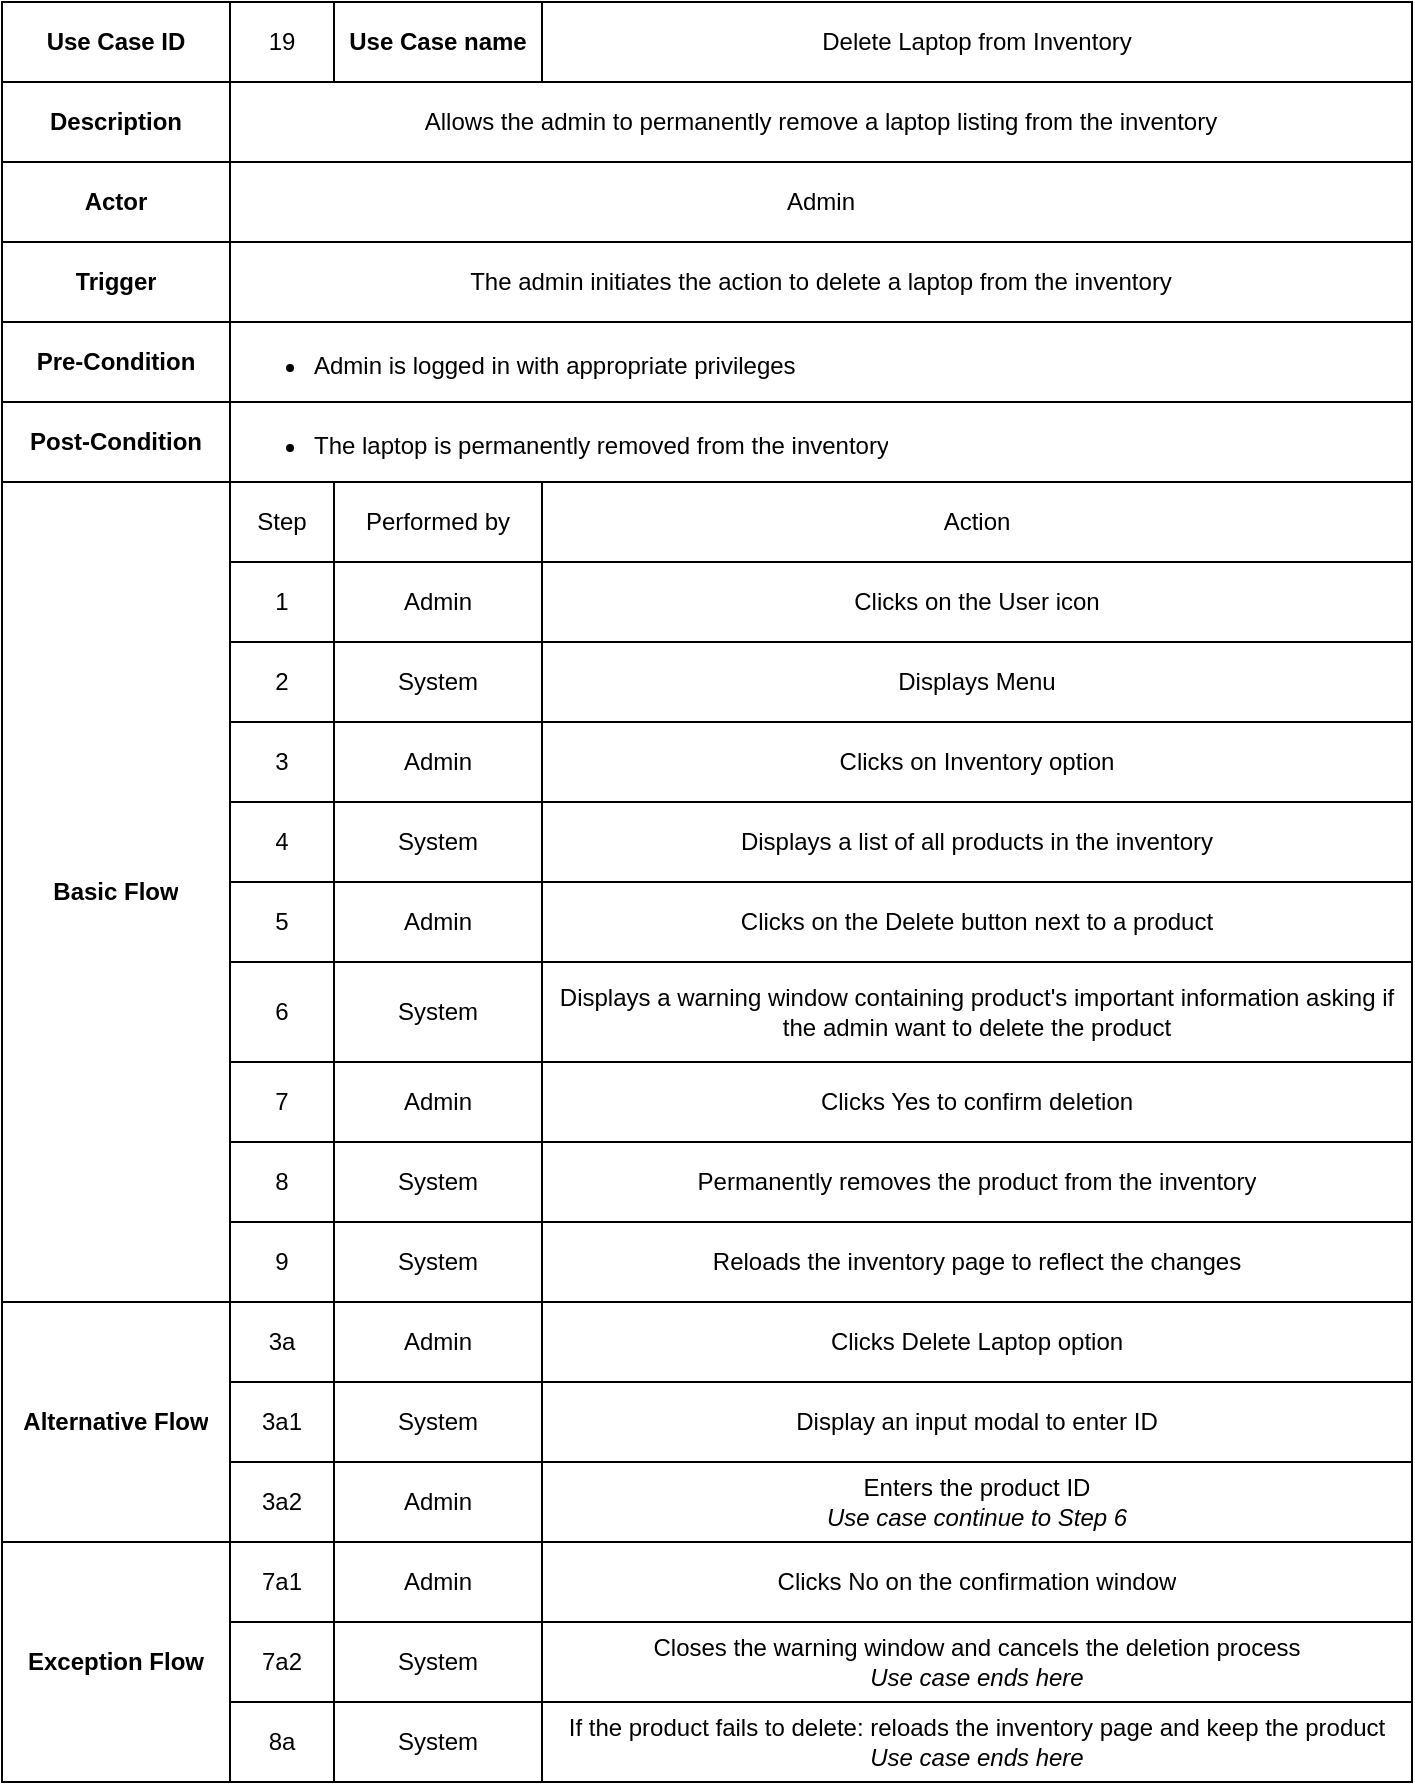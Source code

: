 <mxfile version="27.0.3">
  <diagram name="Page-1" id="fKVwwtdCKL8fbl8xTrPb">
    <mxGraphModel dx="1873" dy="1184" grid="1" gridSize="10" guides="1" tooltips="1" connect="1" arrows="1" fold="1" page="1" pageScale="1" pageWidth="850" pageHeight="1100" math="0" shadow="0">
      <root>
        <mxCell id="0" />
        <mxCell id="1" parent="0" />
        <mxCell id="5I76yNdcYX2ceO-F8l6g-1" value="" style="shape=table;startSize=0;container=1;collapsible=0;childLayout=tableLayout;fontStyle=0" parent="1" vertex="1">
          <mxGeometry x="85" y="120" width="705" height="890" as="geometry" />
        </mxCell>
        <mxCell id="5I76yNdcYX2ceO-F8l6g-2" value="" style="shape=tableRow;horizontal=0;startSize=0;swimlaneHead=0;swimlaneBody=0;strokeColor=inherit;top=0;left=0;bottom=0;right=0;collapsible=0;dropTarget=0;fillColor=none;points=[[0,0.5],[1,0.5]];portConstraint=eastwest;" parent="5I76yNdcYX2ceO-F8l6g-1" vertex="1">
          <mxGeometry width="705" height="40" as="geometry" />
        </mxCell>
        <mxCell id="5I76yNdcYX2ceO-F8l6g-3" value="Use Case ID" style="shape=partialRectangle;html=1;whiteSpace=wrap;connectable=0;strokeColor=inherit;overflow=hidden;fillColor=none;top=0;left=0;bottom=0;right=0;pointerEvents=1;fontStyle=1" parent="5I76yNdcYX2ceO-F8l6g-2" vertex="1">
          <mxGeometry width="114" height="40" as="geometry">
            <mxRectangle width="114" height="40" as="alternateBounds" />
          </mxGeometry>
        </mxCell>
        <mxCell id="5I76yNdcYX2ceO-F8l6g-4" value="19" style="shape=partialRectangle;html=1;whiteSpace=wrap;connectable=0;strokeColor=inherit;overflow=hidden;fillColor=none;top=0;left=0;bottom=0;right=0;pointerEvents=1;" parent="5I76yNdcYX2ceO-F8l6g-2" vertex="1">
          <mxGeometry x="114" width="52" height="40" as="geometry">
            <mxRectangle width="52" height="40" as="alternateBounds" />
          </mxGeometry>
        </mxCell>
        <mxCell id="5I76yNdcYX2ceO-F8l6g-5" value="Use Case name" style="shape=partialRectangle;html=1;whiteSpace=wrap;connectable=0;strokeColor=inherit;overflow=hidden;fillColor=none;top=0;left=0;bottom=0;right=0;pointerEvents=1;fontStyle=1" parent="5I76yNdcYX2ceO-F8l6g-2" vertex="1">
          <mxGeometry x="166" width="104" height="40" as="geometry">
            <mxRectangle width="104" height="40" as="alternateBounds" />
          </mxGeometry>
        </mxCell>
        <mxCell id="5I76yNdcYX2ceO-F8l6g-6" value="Delete Laptop from Inventory" style="shape=partialRectangle;html=1;whiteSpace=wrap;connectable=0;strokeColor=inherit;overflow=hidden;fillColor=none;top=0;left=0;bottom=0;right=0;pointerEvents=1;" parent="5I76yNdcYX2ceO-F8l6g-2" vertex="1">
          <mxGeometry x="270" width="435" height="40" as="geometry">
            <mxRectangle width="435" height="40" as="alternateBounds" />
          </mxGeometry>
        </mxCell>
        <mxCell id="5I76yNdcYX2ceO-F8l6g-7" style="shape=tableRow;horizontal=0;startSize=0;swimlaneHead=0;swimlaneBody=0;strokeColor=inherit;top=0;left=0;bottom=0;right=0;collapsible=0;dropTarget=0;fillColor=none;points=[[0,0.5],[1,0.5]];portConstraint=eastwest;" parent="5I76yNdcYX2ceO-F8l6g-1" vertex="1">
          <mxGeometry y="40" width="705" height="40" as="geometry" />
        </mxCell>
        <mxCell id="5I76yNdcYX2ceO-F8l6g-8" value="Description" style="shape=partialRectangle;html=1;whiteSpace=wrap;connectable=0;strokeColor=inherit;overflow=hidden;fillColor=none;top=0;left=0;bottom=0;right=0;pointerEvents=1;fontStyle=1" parent="5I76yNdcYX2ceO-F8l6g-7" vertex="1">
          <mxGeometry width="114" height="40" as="geometry">
            <mxRectangle width="114" height="40" as="alternateBounds" />
          </mxGeometry>
        </mxCell>
        <mxCell id="5I76yNdcYX2ceO-F8l6g-9" value="Allows the admin to permanently remove a laptop listing from the inventory" style="shape=partialRectangle;html=1;whiteSpace=wrap;connectable=0;strokeColor=inherit;overflow=hidden;fillColor=none;top=0;left=0;bottom=0;right=0;pointerEvents=1;rowspan=1;colspan=3;" parent="5I76yNdcYX2ceO-F8l6g-7" vertex="1">
          <mxGeometry x="114" width="591" height="40" as="geometry">
            <mxRectangle width="52" height="40" as="alternateBounds" />
          </mxGeometry>
        </mxCell>
        <mxCell id="5I76yNdcYX2ceO-F8l6g-10" style="shape=partialRectangle;html=1;whiteSpace=wrap;connectable=0;strokeColor=inherit;overflow=hidden;fillColor=none;top=0;left=0;bottom=0;right=0;pointerEvents=1;" parent="5I76yNdcYX2ceO-F8l6g-7" vertex="1" visible="0">
          <mxGeometry x="166" width="104" height="40" as="geometry">
            <mxRectangle width="104" height="40" as="alternateBounds" />
          </mxGeometry>
        </mxCell>
        <mxCell id="5I76yNdcYX2ceO-F8l6g-11" style="shape=partialRectangle;html=1;whiteSpace=wrap;connectable=0;strokeColor=inherit;overflow=hidden;fillColor=none;top=0;left=0;bottom=0;right=0;pointerEvents=1;" parent="5I76yNdcYX2ceO-F8l6g-7" vertex="1" visible="0">
          <mxGeometry x="270" width="435" height="40" as="geometry">
            <mxRectangle width="435" height="40" as="alternateBounds" />
          </mxGeometry>
        </mxCell>
        <mxCell id="5I76yNdcYX2ceO-F8l6g-12" value="" style="shape=tableRow;horizontal=0;startSize=0;swimlaneHead=0;swimlaneBody=0;strokeColor=inherit;top=0;left=0;bottom=0;right=0;collapsible=0;dropTarget=0;fillColor=none;points=[[0,0.5],[1,0.5]];portConstraint=eastwest;" parent="5I76yNdcYX2ceO-F8l6g-1" vertex="1">
          <mxGeometry y="80" width="705" height="40" as="geometry" />
        </mxCell>
        <mxCell id="5I76yNdcYX2ceO-F8l6g-13" value="Actor" style="shape=partialRectangle;html=1;whiteSpace=wrap;connectable=0;strokeColor=inherit;overflow=hidden;fillColor=none;top=0;left=0;bottom=0;right=0;pointerEvents=1;fontStyle=1" parent="5I76yNdcYX2ceO-F8l6g-12" vertex="1">
          <mxGeometry width="114" height="40" as="geometry">
            <mxRectangle width="114" height="40" as="alternateBounds" />
          </mxGeometry>
        </mxCell>
        <mxCell id="5I76yNdcYX2ceO-F8l6g-14" value="Admin" style="shape=partialRectangle;html=1;whiteSpace=wrap;connectable=0;strokeColor=inherit;overflow=hidden;fillColor=none;top=0;left=0;bottom=0;right=0;pointerEvents=1;rowspan=1;colspan=3;" parent="5I76yNdcYX2ceO-F8l6g-12" vertex="1">
          <mxGeometry x="114" width="591" height="40" as="geometry">
            <mxRectangle width="52" height="40" as="alternateBounds" />
          </mxGeometry>
        </mxCell>
        <mxCell id="5I76yNdcYX2ceO-F8l6g-15" value="" style="shape=partialRectangle;html=1;whiteSpace=wrap;connectable=0;strokeColor=inherit;overflow=hidden;fillColor=none;top=0;left=0;bottom=0;right=0;pointerEvents=1;" parent="5I76yNdcYX2ceO-F8l6g-12" vertex="1" visible="0">
          <mxGeometry x="166" width="104" height="40" as="geometry">
            <mxRectangle width="104" height="40" as="alternateBounds" />
          </mxGeometry>
        </mxCell>
        <mxCell id="5I76yNdcYX2ceO-F8l6g-16" value="" style="shape=partialRectangle;html=1;whiteSpace=wrap;connectable=0;strokeColor=inherit;overflow=hidden;fillColor=none;top=0;left=0;bottom=0;right=0;pointerEvents=1;" parent="5I76yNdcYX2ceO-F8l6g-12" vertex="1" visible="0">
          <mxGeometry x="270" width="435" height="40" as="geometry">
            <mxRectangle width="435" height="40" as="alternateBounds" />
          </mxGeometry>
        </mxCell>
        <mxCell id="5I76yNdcYX2ceO-F8l6g-17" style="shape=tableRow;horizontal=0;startSize=0;swimlaneHead=0;swimlaneBody=0;strokeColor=inherit;top=0;left=0;bottom=0;right=0;collapsible=0;dropTarget=0;fillColor=none;points=[[0,0.5],[1,0.5]];portConstraint=eastwest;" parent="5I76yNdcYX2ceO-F8l6g-1" vertex="1">
          <mxGeometry y="120" width="705" height="40" as="geometry" />
        </mxCell>
        <mxCell id="5I76yNdcYX2ceO-F8l6g-18" value="Trigger" style="shape=partialRectangle;html=1;whiteSpace=wrap;connectable=0;strokeColor=inherit;overflow=hidden;fillColor=none;top=0;left=0;bottom=0;right=0;pointerEvents=1;fontStyle=1" parent="5I76yNdcYX2ceO-F8l6g-17" vertex="1">
          <mxGeometry width="114" height="40" as="geometry">
            <mxRectangle width="114" height="40" as="alternateBounds" />
          </mxGeometry>
        </mxCell>
        <mxCell id="5I76yNdcYX2ceO-F8l6g-19" value="The admin initiates the action to delete a laptop from the inventory" style="shape=partialRectangle;html=1;whiteSpace=wrap;connectable=0;strokeColor=inherit;overflow=hidden;fillColor=none;top=0;left=0;bottom=0;right=0;pointerEvents=1;rowspan=1;colspan=3;" parent="5I76yNdcYX2ceO-F8l6g-17" vertex="1">
          <mxGeometry x="114" width="591" height="40" as="geometry">
            <mxRectangle width="52" height="40" as="alternateBounds" />
          </mxGeometry>
        </mxCell>
        <mxCell id="5I76yNdcYX2ceO-F8l6g-20" style="shape=partialRectangle;html=1;whiteSpace=wrap;connectable=0;strokeColor=inherit;overflow=hidden;fillColor=none;top=0;left=0;bottom=0;right=0;pointerEvents=1;" parent="5I76yNdcYX2ceO-F8l6g-17" vertex="1" visible="0">
          <mxGeometry x="166" width="104" height="40" as="geometry">
            <mxRectangle width="104" height="40" as="alternateBounds" />
          </mxGeometry>
        </mxCell>
        <mxCell id="5I76yNdcYX2ceO-F8l6g-21" style="shape=partialRectangle;html=1;whiteSpace=wrap;connectable=0;strokeColor=inherit;overflow=hidden;fillColor=none;top=0;left=0;bottom=0;right=0;pointerEvents=1;" parent="5I76yNdcYX2ceO-F8l6g-17" vertex="1" visible="0">
          <mxGeometry x="270" width="435" height="40" as="geometry">
            <mxRectangle width="435" height="40" as="alternateBounds" />
          </mxGeometry>
        </mxCell>
        <mxCell id="5I76yNdcYX2ceO-F8l6g-22" value="" style="shape=tableRow;horizontal=0;startSize=0;swimlaneHead=0;swimlaneBody=0;strokeColor=inherit;top=0;left=0;bottom=0;right=0;collapsible=0;dropTarget=0;fillColor=none;points=[[0,0.5],[1,0.5]];portConstraint=eastwest;" parent="5I76yNdcYX2ceO-F8l6g-1" vertex="1">
          <mxGeometry y="160" width="705" height="40" as="geometry" />
        </mxCell>
        <mxCell id="5I76yNdcYX2ceO-F8l6g-23" value="Pre-Condition" style="shape=partialRectangle;html=1;whiteSpace=wrap;connectable=0;strokeColor=inherit;overflow=hidden;fillColor=none;top=0;left=0;bottom=0;right=0;pointerEvents=1;fontStyle=1" parent="5I76yNdcYX2ceO-F8l6g-22" vertex="1">
          <mxGeometry width="114" height="40" as="geometry">
            <mxRectangle width="114" height="40" as="alternateBounds" />
          </mxGeometry>
        </mxCell>
        <mxCell id="5I76yNdcYX2ceO-F8l6g-24" value="&lt;ul style=&quot;&quot;&gt;&lt;li&gt;Admin is logged in with appropriate privileges&lt;/li&gt;&lt;/ul&gt;" style="shape=partialRectangle;html=1;whiteSpace=wrap;connectable=0;strokeColor=inherit;overflow=hidden;fillColor=none;top=0;left=0;bottom=0;right=0;pointerEvents=1;rowspan=1;colspan=3;align=left;" parent="5I76yNdcYX2ceO-F8l6g-22" vertex="1">
          <mxGeometry x="114" width="591" height="40" as="geometry">
            <mxRectangle width="52" height="40" as="alternateBounds" />
          </mxGeometry>
        </mxCell>
        <mxCell id="5I76yNdcYX2ceO-F8l6g-25" value="" style="shape=partialRectangle;html=1;whiteSpace=wrap;connectable=0;strokeColor=inherit;overflow=hidden;fillColor=none;top=0;left=0;bottom=0;right=0;pointerEvents=1;" parent="5I76yNdcYX2ceO-F8l6g-22" vertex="1" visible="0">
          <mxGeometry x="166" width="104" height="40" as="geometry">
            <mxRectangle width="104" height="40" as="alternateBounds" />
          </mxGeometry>
        </mxCell>
        <mxCell id="5I76yNdcYX2ceO-F8l6g-26" value="" style="shape=partialRectangle;html=1;whiteSpace=wrap;connectable=0;strokeColor=inherit;overflow=hidden;fillColor=none;top=0;left=0;bottom=0;right=0;pointerEvents=1;" parent="5I76yNdcYX2ceO-F8l6g-22" vertex="1" visible="0">
          <mxGeometry x="270" width="435" height="40" as="geometry">
            <mxRectangle width="435" height="40" as="alternateBounds" />
          </mxGeometry>
        </mxCell>
        <mxCell id="5I76yNdcYX2ceO-F8l6g-27" style="shape=tableRow;horizontal=0;startSize=0;swimlaneHead=0;swimlaneBody=0;strokeColor=inherit;top=0;left=0;bottom=0;right=0;collapsible=0;dropTarget=0;fillColor=none;points=[[0,0.5],[1,0.5]];portConstraint=eastwest;" parent="5I76yNdcYX2ceO-F8l6g-1" vertex="1">
          <mxGeometry y="200" width="705" height="40" as="geometry" />
        </mxCell>
        <mxCell id="5I76yNdcYX2ceO-F8l6g-28" value="Post-Condition" style="shape=partialRectangle;html=1;whiteSpace=wrap;connectable=0;strokeColor=inherit;overflow=hidden;fillColor=none;top=0;left=0;bottom=0;right=0;pointerEvents=1;fontStyle=1" parent="5I76yNdcYX2ceO-F8l6g-27" vertex="1">
          <mxGeometry width="114" height="40" as="geometry">
            <mxRectangle width="114" height="40" as="alternateBounds" />
          </mxGeometry>
        </mxCell>
        <mxCell id="5I76yNdcYX2ceO-F8l6g-29" value="&lt;ul&gt;&lt;li&gt;The laptop is permanently removed from the inventory&lt;/li&gt;&lt;/ul&gt;" style="shape=partialRectangle;html=1;whiteSpace=wrap;connectable=0;strokeColor=inherit;overflow=hidden;fillColor=none;top=0;left=0;bottom=0;right=0;pointerEvents=1;rowspan=1;colspan=3;align=left;" parent="5I76yNdcYX2ceO-F8l6g-27" vertex="1">
          <mxGeometry x="114" width="591" height="40" as="geometry">
            <mxRectangle width="52" height="40" as="alternateBounds" />
          </mxGeometry>
        </mxCell>
        <mxCell id="5I76yNdcYX2ceO-F8l6g-30" style="shape=partialRectangle;html=1;whiteSpace=wrap;connectable=0;strokeColor=inherit;overflow=hidden;fillColor=none;top=0;left=0;bottom=0;right=0;pointerEvents=1;" parent="5I76yNdcYX2ceO-F8l6g-27" vertex="1" visible="0">
          <mxGeometry x="166" width="104" height="40" as="geometry">
            <mxRectangle width="104" height="40" as="alternateBounds" />
          </mxGeometry>
        </mxCell>
        <mxCell id="5I76yNdcYX2ceO-F8l6g-31" style="shape=partialRectangle;html=1;whiteSpace=wrap;connectable=0;strokeColor=inherit;overflow=hidden;fillColor=none;top=0;left=0;bottom=0;right=0;pointerEvents=1;" parent="5I76yNdcYX2ceO-F8l6g-27" vertex="1" visible="0">
          <mxGeometry x="270" width="435" height="40" as="geometry">
            <mxRectangle width="435" height="40" as="alternateBounds" />
          </mxGeometry>
        </mxCell>
        <mxCell id="5I76yNdcYX2ceO-F8l6g-32" value="" style="shape=tableRow;horizontal=0;startSize=0;swimlaneHead=0;swimlaneBody=0;strokeColor=inherit;top=0;left=0;bottom=0;right=0;collapsible=0;dropTarget=0;fillColor=none;points=[[0,0.5],[1,0.5]];portConstraint=eastwest;" parent="5I76yNdcYX2ceO-F8l6g-1" vertex="1">
          <mxGeometry y="240" width="705" height="40" as="geometry" />
        </mxCell>
        <mxCell id="5I76yNdcYX2ceO-F8l6g-33" value="Basic Flow" style="shape=partialRectangle;html=1;whiteSpace=wrap;connectable=0;strokeColor=inherit;overflow=hidden;fillColor=none;top=0;left=0;bottom=0;right=0;pointerEvents=1;fontStyle=1;rowspan=10;colspan=1;" parent="5I76yNdcYX2ceO-F8l6g-32" vertex="1">
          <mxGeometry width="114" height="410" as="geometry">
            <mxRectangle width="114" height="40" as="alternateBounds" />
          </mxGeometry>
        </mxCell>
        <mxCell id="5I76yNdcYX2ceO-F8l6g-34" value="Step" style="shape=partialRectangle;html=1;whiteSpace=wrap;connectable=0;strokeColor=inherit;overflow=hidden;fillColor=none;top=0;left=0;bottom=0;right=0;pointerEvents=1;" parent="5I76yNdcYX2ceO-F8l6g-32" vertex="1">
          <mxGeometry x="114" width="52" height="40" as="geometry">
            <mxRectangle width="52" height="40" as="alternateBounds" />
          </mxGeometry>
        </mxCell>
        <mxCell id="5I76yNdcYX2ceO-F8l6g-35" value="Performed by" style="shape=partialRectangle;html=1;whiteSpace=wrap;connectable=0;strokeColor=inherit;overflow=hidden;fillColor=none;top=0;left=0;bottom=0;right=0;pointerEvents=1;" parent="5I76yNdcYX2ceO-F8l6g-32" vertex="1">
          <mxGeometry x="166" width="104" height="40" as="geometry">
            <mxRectangle width="104" height="40" as="alternateBounds" />
          </mxGeometry>
        </mxCell>
        <mxCell id="5I76yNdcYX2ceO-F8l6g-36" value="Action" style="shape=partialRectangle;html=1;whiteSpace=wrap;connectable=0;strokeColor=inherit;overflow=hidden;fillColor=none;top=0;left=0;bottom=0;right=0;pointerEvents=1;" parent="5I76yNdcYX2ceO-F8l6g-32" vertex="1">
          <mxGeometry x="270" width="435" height="40" as="geometry">
            <mxRectangle width="435" height="40" as="alternateBounds" />
          </mxGeometry>
        </mxCell>
        <mxCell id="5I76yNdcYX2ceO-F8l6g-37" value="" style="shape=tableRow;horizontal=0;startSize=0;swimlaneHead=0;swimlaneBody=0;strokeColor=inherit;top=0;left=0;bottom=0;right=0;collapsible=0;dropTarget=0;fillColor=none;points=[[0,0.5],[1,0.5]];portConstraint=eastwest;" parent="5I76yNdcYX2ceO-F8l6g-1" vertex="1">
          <mxGeometry y="280" width="705" height="40" as="geometry" />
        </mxCell>
        <mxCell id="5I76yNdcYX2ceO-F8l6g-38" value="" style="shape=partialRectangle;html=1;whiteSpace=wrap;connectable=0;strokeColor=inherit;overflow=hidden;fillColor=none;top=0;left=0;bottom=0;right=0;pointerEvents=1;fontStyle=1" parent="5I76yNdcYX2ceO-F8l6g-37" vertex="1" visible="0">
          <mxGeometry width="114" height="40" as="geometry">
            <mxRectangle width="114" height="40" as="alternateBounds" />
          </mxGeometry>
        </mxCell>
        <mxCell id="5I76yNdcYX2ceO-F8l6g-39" value="1" style="shape=partialRectangle;html=1;whiteSpace=wrap;connectable=0;strokeColor=inherit;overflow=hidden;fillColor=none;top=0;left=0;bottom=0;right=0;pointerEvents=1;" parent="5I76yNdcYX2ceO-F8l6g-37" vertex="1">
          <mxGeometry x="114" width="52" height="40" as="geometry">
            <mxRectangle width="52" height="40" as="alternateBounds" />
          </mxGeometry>
        </mxCell>
        <mxCell id="5I76yNdcYX2ceO-F8l6g-40" value="Admin" style="shape=partialRectangle;html=1;whiteSpace=wrap;connectable=0;strokeColor=inherit;overflow=hidden;fillColor=none;top=0;left=0;bottom=0;right=0;pointerEvents=1;" parent="5I76yNdcYX2ceO-F8l6g-37" vertex="1">
          <mxGeometry x="166" width="104" height="40" as="geometry">
            <mxRectangle width="104" height="40" as="alternateBounds" />
          </mxGeometry>
        </mxCell>
        <mxCell id="5I76yNdcYX2ceO-F8l6g-41" value="Clicks on the User icon" style="shape=partialRectangle;html=1;whiteSpace=wrap;connectable=0;strokeColor=inherit;overflow=hidden;fillColor=none;top=0;left=0;bottom=0;right=0;pointerEvents=1;fontStyle=0" parent="5I76yNdcYX2ceO-F8l6g-37" vertex="1">
          <mxGeometry x="270" width="435" height="40" as="geometry">
            <mxRectangle width="435" height="40" as="alternateBounds" />
          </mxGeometry>
        </mxCell>
        <mxCell id="5I76yNdcYX2ceO-F8l6g-42" value="" style="shape=tableRow;horizontal=0;startSize=0;swimlaneHead=0;swimlaneBody=0;strokeColor=inherit;top=0;left=0;bottom=0;right=0;collapsible=0;dropTarget=0;fillColor=none;points=[[0,0.5],[1,0.5]];portConstraint=eastwest;" parent="5I76yNdcYX2ceO-F8l6g-1" vertex="1">
          <mxGeometry y="320" width="705" height="40" as="geometry" />
        </mxCell>
        <mxCell id="5I76yNdcYX2ceO-F8l6g-43" value="" style="shape=partialRectangle;html=1;whiteSpace=wrap;connectable=0;strokeColor=inherit;overflow=hidden;fillColor=none;top=0;left=0;bottom=0;right=0;pointerEvents=1;fontStyle=1" parent="5I76yNdcYX2ceO-F8l6g-42" vertex="1" visible="0">
          <mxGeometry width="114" height="40" as="geometry">
            <mxRectangle width="114" height="40" as="alternateBounds" />
          </mxGeometry>
        </mxCell>
        <mxCell id="5I76yNdcYX2ceO-F8l6g-44" value="2" style="shape=partialRectangle;html=1;whiteSpace=wrap;connectable=0;strokeColor=inherit;overflow=hidden;fillColor=none;top=0;left=0;bottom=0;right=0;pointerEvents=1;" parent="5I76yNdcYX2ceO-F8l6g-42" vertex="1">
          <mxGeometry x="114" width="52" height="40" as="geometry">
            <mxRectangle width="52" height="40" as="alternateBounds" />
          </mxGeometry>
        </mxCell>
        <mxCell id="5I76yNdcYX2ceO-F8l6g-45" value="System" style="shape=partialRectangle;html=1;whiteSpace=wrap;connectable=0;strokeColor=inherit;overflow=hidden;fillColor=none;top=0;left=0;bottom=0;right=0;pointerEvents=1;" parent="5I76yNdcYX2ceO-F8l6g-42" vertex="1">
          <mxGeometry x="166" width="104" height="40" as="geometry">
            <mxRectangle width="104" height="40" as="alternateBounds" />
          </mxGeometry>
        </mxCell>
        <mxCell id="5I76yNdcYX2ceO-F8l6g-46" value="Displays Menu" style="shape=partialRectangle;html=1;whiteSpace=wrap;connectable=0;strokeColor=inherit;overflow=hidden;fillColor=none;top=0;left=0;bottom=0;right=0;pointerEvents=1;fontStyle=0" parent="5I76yNdcYX2ceO-F8l6g-42" vertex="1">
          <mxGeometry x="270" width="435" height="40" as="geometry">
            <mxRectangle width="435" height="40" as="alternateBounds" />
          </mxGeometry>
        </mxCell>
        <mxCell id="5I76yNdcYX2ceO-F8l6g-47" value="" style="shape=tableRow;horizontal=0;startSize=0;swimlaneHead=0;swimlaneBody=0;strokeColor=inherit;top=0;left=0;bottom=0;right=0;collapsible=0;dropTarget=0;fillColor=none;points=[[0,0.5],[1,0.5]];portConstraint=eastwest;" parent="5I76yNdcYX2ceO-F8l6g-1" vertex="1">
          <mxGeometry y="360" width="705" height="40" as="geometry" />
        </mxCell>
        <mxCell id="5I76yNdcYX2ceO-F8l6g-48" value="" style="shape=partialRectangle;html=1;whiteSpace=wrap;connectable=0;strokeColor=inherit;overflow=hidden;fillColor=none;top=0;left=0;bottom=0;right=0;pointerEvents=1;fontStyle=1" parent="5I76yNdcYX2ceO-F8l6g-47" vertex="1" visible="0">
          <mxGeometry width="114" height="40" as="geometry">
            <mxRectangle width="114" height="40" as="alternateBounds" />
          </mxGeometry>
        </mxCell>
        <mxCell id="5I76yNdcYX2ceO-F8l6g-49" value="3" style="shape=partialRectangle;html=1;whiteSpace=wrap;connectable=0;strokeColor=inherit;overflow=hidden;fillColor=none;top=0;left=0;bottom=0;right=0;pointerEvents=1;" parent="5I76yNdcYX2ceO-F8l6g-47" vertex="1">
          <mxGeometry x="114" width="52" height="40" as="geometry">
            <mxRectangle width="52" height="40" as="alternateBounds" />
          </mxGeometry>
        </mxCell>
        <mxCell id="5I76yNdcYX2ceO-F8l6g-50" value="Admin" style="shape=partialRectangle;html=1;whiteSpace=wrap;connectable=0;strokeColor=inherit;overflow=hidden;fillColor=none;top=0;left=0;bottom=0;right=0;pointerEvents=1;" parent="5I76yNdcYX2ceO-F8l6g-47" vertex="1">
          <mxGeometry x="166" width="104" height="40" as="geometry">
            <mxRectangle width="104" height="40" as="alternateBounds" />
          </mxGeometry>
        </mxCell>
        <mxCell id="5I76yNdcYX2ceO-F8l6g-51" value="Clicks on &lt;span data-end=&quot;445&quot; data-start=&quot;432&quot;&gt;Inventory&lt;/span&gt;&amp;nbsp;option" style="shape=partialRectangle;html=1;whiteSpace=wrap;connectable=0;strokeColor=inherit;overflow=hidden;fillColor=none;top=0;left=0;bottom=0;right=0;pointerEvents=1;" parent="5I76yNdcYX2ceO-F8l6g-47" vertex="1">
          <mxGeometry x="270" width="435" height="40" as="geometry">
            <mxRectangle width="435" height="40" as="alternateBounds" />
          </mxGeometry>
        </mxCell>
        <mxCell id="5I76yNdcYX2ceO-F8l6g-57" style="shape=tableRow;horizontal=0;startSize=0;swimlaneHead=0;swimlaneBody=0;strokeColor=inherit;top=0;left=0;bottom=0;right=0;collapsible=0;dropTarget=0;fillColor=none;points=[[0,0.5],[1,0.5]];portConstraint=eastwest;" parent="5I76yNdcYX2ceO-F8l6g-1" vertex="1">
          <mxGeometry y="400" width="705" height="40" as="geometry" />
        </mxCell>
        <mxCell id="5I76yNdcYX2ceO-F8l6g-58" style="shape=partialRectangle;html=1;whiteSpace=wrap;connectable=0;strokeColor=inherit;overflow=hidden;fillColor=none;top=0;left=0;bottom=0;right=0;pointerEvents=1;fontStyle=1" parent="5I76yNdcYX2ceO-F8l6g-57" vertex="1" visible="0">
          <mxGeometry width="114" height="40" as="geometry">
            <mxRectangle width="114" height="40" as="alternateBounds" />
          </mxGeometry>
        </mxCell>
        <mxCell id="5I76yNdcYX2ceO-F8l6g-59" value="4" style="shape=partialRectangle;html=1;whiteSpace=wrap;connectable=0;strokeColor=inherit;overflow=hidden;fillColor=none;top=0;left=0;bottom=0;right=0;pointerEvents=1;" parent="5I76yNdcYX2ceO-F8l6g-57" vertex="1">
          <mxGeometry x="114" width="52" height="40" as="geometry">
            <mxRectangle width="52" height="40" as="alternateBounds" />
          </mxGeometry>
        </mxCell>
        <mxCell id="5I76yNdcYX2ceO-F8l6g-60" value="System" style="shape=partialRectangle;html=1;whiteSpace=wrap;connectable=0;strokeColor=inherit;overflow=hidden;fillColor=none;top=0;left=0;bottom=0;right=0;pointerEvents=1;" parent="5I76yNdcYX2ceO-F8l6g-57" vertex="1">
          <mxGeometry x="166" width="104" height="40" as="geometry">
            <mxRectangle width="104" height="40" as="alternateBounds" />
          </mxGeometry>
        </mxCell>
        <mxCell id="5I76yNdcYX2ceO-F8l6g-61" value="Displays a list of all products in the inventory" style="shape=partialRectangle;html=1;whiteSpace=wrap;connectable=0;strokeColor=inherit;overflow=hidden;fillColor=none;top=0;left=0;bottom=0;right=0;pointerEvents=1;" parent="5I76yNdcYX2ceO-F8l6g-57" vertex="1">
          <mxGeometry x="270" width="435" height="40" as="geometry">
            <mxRectangle width="435" height="40" as="alternateBounds" />
          </mxGeometry>
        </mxCell>
        <mxCell id="5I76yNdcYX2ceO-F8l6g-62" style="shape=tableRow;horizontal=0;startSize=0;swimlaneHead=0;swimlaneBody=0;strokeColor=inherit;top=0;left=0;bottom=0;right=0;collapsible=0;dropTarget=0;fillColor=none;points=[[0,0.5],[1,0.5]];portConstraint=eastwest;" parent="5I76yNdcYX2ceO-F8l6g-1" vertex="1">
          <mxGeometry y="440" width="705" height="40" as="geometry" />
        </mxCell>
        <mxCell id="5I76yNdcYX2ceO-F8l6g-63" style="shape=partialRectangle;html=1;whiteSpace=wrap;connectable=0;strokeColor=inherit;overflow=hidden;fillColor=none;top=0;left=0;bottom=0;right=0;pointerEvents=1;fontStyle=1" parent="5I76yNdcYX2ceO-F8l6g-62" vertex="1" visible="0">
          <mxGeometry width="114" height="40" as="geometry">
            <mxRectangle width="114" height="40" as="alternateBounds" />
          </mxGeometry>
        </mxCell>
        <mxCell id="5I76yNdcYX2ceO-F8l6g-64" value="5" style="shape=partialRectangle;html=1;whiteSpace=wrap;connectable=0;strokeColor=inherit;overflow=hidden;fillColor=none;top=0;left=0;bottom=0;right=0;pointerEvents=1;" parent="5I76yNdcYX2ceO-F8l6g-62" vertex="1">
          <mxGeometry x="114" width="52" height="40" as="geometry">
            <mxRectangle width="52" height="40" as="alternateBounds" />
          </mxGeometry>
        </mxCell>
        <mxCell id="5I76yNdcYX2ceO-F8l6g-65" value="Admin" style="shape=partialRectangle;html=1;whiteSpace=wrap;connectable=0;strokeColor=inherit;overflow=hidden;fillColor=none;top=0;left=0;bottom=0;right=0;pointerEvents=1;" parent="5I76yNdcYX2ceO-F8l6g-62" vertex="1">
          <mxGeometry x="166" width="104" height="40" as="geometry">
            <mxRectangle width="104" height="40" as="alternateBounds" />
          </mxGeometry>
        </mxCell>
        <mxCell id="5I76yNdcYX2ceO-F8l6g-66" value="Clicks on the &lt;span data-end=&quot;554&quot; data-start=&quot;544&quot;&gt;Delete&lt;/span&gt; button next to a product" style="shape=partialRectangle;html=1;whiteSpace=wrap;connectable=0;strokeColor=inherit;overflow=hidden;fillColor=none;top=0;left=0;bottom=0;right=0;pointerEvents=1;" parent="5I76yNdcYX2ceO-F8l6g-62" vertex="1">
          <mxGeometry x="270" width="435" height="40" as="geometry">
            <mxRectangle width="435" height="40" as="alternateBounds" />
          </mxGeometry>
        </mxCell>
        <mxCell id="5I76yNdcYX2ceO-F8l6g-67" style="shape=tableRow;horizontal=0;startSize=0;swimlaneHead=0;swimlaneBody=0;strokeColor=inherit;top=0;left=0;bottom=0;right=0;collapsible=0;dropTarget=0;fillColor=none;points=[[0,0.5],[1,0.5]];portConstraint=eastwest;" parent="5I76yNdcYX2ceO-F8l6g-1" vertex="1">
          <mxGeometry y="480" width="705" height="50" as="geometry" />
        </mxCell>
        <mxCell id="5I76yNdcYX2ceO-F8l6g-68" style="shape=partialRectangle;html=1;whiteSpace=wrap;connectable=0;strokeColor=inherit;overflow=hidden;fillColor=none;top=0;left=0;bottom=0;right=0;pointerEvents=1;fontStyle=1" parent="5I76yNdcYX2ceO-F8l6g-67" vertex="1" visible="0">
          <mxGeometry width="114" height="50" as="geometry">
            <mxRectangle width="114" height="50" as="alternateBounds" />
          </mxGeometry>
        </mxCell>
        <mxCell id="5I76yNdcYX2ceO-F8l6g-69" value="6" style="shape=partialRectangle;html=1;whiteSpace=wrap;connectable=0;strokeColor=inherit;overflow=hidden;fillColor=none;top=0;left=0;bottom=0;right=0;pointerEvents=1;" parent="5I76yNdcYX2ceO-F8l6g-67" vertex="1">
          <mxGeometry x="114" width="52" height="50" as="geometry">
            <mxRectangle width="52" height="50" as="alternateBounds" />
          </mxGeometry>
        </mxCell>
        <mxCell id="5I76yNdcYX2ceO-F8l6g-70" value="System" style="shape=partialRectangle;html=1;whiteSpace=wrap;connectable=0;strokeColor=inherit;overflow=hidden;fillColor=none;top=0;left=0;bottom=0;right=0;pointerEvents=1;" parent="5I76yNdcYX2ceO-F8l6g-67" vertex="1">
          <mxGeometry x="166" width="104" height="50" as="geometry">
            <mxRectangle width="104" height="50" as="alternateBounds" />
          </mxGeometry>
        </mxCell>
        <mxCell id="5I76yNdcYX2ceO-F8l6g-71" value="Displays a warning window containing product&#39;s important information asking if the admin want to delete the product" style="shape=partialRectangle;html=1;whiteSpace=wrap;connectable=0;strokeColor=inherit;overflow=hidden;fillColor=none;top=0;left=0;bottom=0;right=0;pointerEvents=1;" parent="5I76yNdcYX2ceO-F8l6g-67" vertex="1">
          <mxGeometry x="270" width="435" height="50" as="geometry">
            <mxRectangle width="435" height="50" as="alternateBounds" />
          </mxGeometry>
        </mxCell>
        <mxCell id="5I76yNdcYX2ceO-F8l6g-72" style="shape=tableRow;horizontal=0;startSize=0;swimlaneHead=0;swimlaneBody=0;strokeColor=inherit;top=0;left=0;bottom=0;right=0;collapsible=0;dropTarget=0;fillColor=none;points=[[0,0.5],[1,0.5]];portConstraint=eastwest;" parent="5I76yNdcYX2ceO-F8l6g-1" vertex="1">
          <mxGeometry y="530" width="705" height="40" as="geometry" />
        </mxCell>
        <mxCell id="5I76yNdcYX2ceO-F8l6g-73" style="shape=partialRectangle;html=1;whiteSpace=wrap;connectable=0;strokeColor=inherit;overflow=hidden;fillColor=none;top=0;left=0;bottom=0;right=0;pointerEvents=1;fontStyle=1" parent="5I76yNdcYX2ceO-F8l6g-72" vertex="1" visible="0">
          <mxGeometry width="114" height="40" as="geometry">
            <mxRectangle width="114" height="40" as="alternateBounds" />
          </mxGeometry>
        </mxCell>
        <mxCell id="5I76yNdcYX2ceO-F8l6g-74" value="7" style="shape=partialRectangle;html=1;whiteSpace=wrap;connectable=0;strokeColor=inherit;overflow=hidden;fillColor=none;top=0;left=0;bottom=0;right=0;pointerEvents=1;" parent="5I76yNdcYX2ceO-F8l6g-72" vertex="1">
          <mxGeometry x="114" width="52" height="40" as="geometry">
            <mxRectangle width="52" height="40" as="alternateBounds" />
          </mxGeometry>
        </mxCell>
        <mxCell id="5I76yNdcYX2ceO-F8l6g-75" value="Admin" style="shape=partialRectangle;html=1;whiteSpace=wrap;connectable=0;strokeColor=inherit;overflow=hidden;fillColor=none;top=0;left=0;bottom=0;right=0;pointerEvents=1;" parent="5I76yNdcYX2ceO-F8l6g-72" vertex="1">
          <mxGeometry x="166" width="104" height="40" as="geometry">
            <mxRectangle width="104" height="40" as="alternateBounds" />
          </mxGeometry>
        </mxCell>
        <mxCell id="5I76yNdcYX2ceO-F8l6g-76" value="Clicks &lt;span data-end=&quot;715&quot; data-start=&quot;708&quot;&gt;Yes&lt;/span&gt; to confirm deletion" style="shape=partialRectangle;html=1;whiteSpace=wrap;connectable=0;strokeColor=inherit;overflow=hidden;fillColor=none;top=0;left=0;bottom=0;right=0;pointerEvents=1;" parent="5I76yNdcYX2ceO-F8l6g-72" vertex="1">
          <mxGeometry x="270" width="435" height="40" as="geometry">
            <mxRectangle width="435" height="40" as="alternateBounds" />
          </mxGeometry>
        </mxCell>
        <mxCell id="K3AB2TOgQB-Xn2xYXCGD-11" style="shape=tableRow;horizontal=0;startSize=0;swimlaneHead=0;swimlaneBody=0;strokeColor=inherit;top=0;left=0;bottom=0;right=0;collapsible=0;dropTarget=0;fillColor=none;points=[[0,0.5],[1,0.5]];portConstraint=eastwest;" parent="5I76yNdcYX2ceO-F8l6g-1" vertex="1">
          <mxGeometry y="570" width="705" height="40" as="geometry" />
        </mxCell>
        <mxCell id="K3AB2TOgQB-Xn2xYXCGD-12" style="shape=partialRectangle;html=1;whiteSpace=wrap;connectable=0;strokeColor=inherit;overflow=hidden;fillColor=none;top=0;left=0;bottom=0;right=0;pointerEvents=1;fontStyle=1" parent="K3AB2TOgQB-Xn2xYXCGD-11" vertex="1" visible="0">
          <mxGeometry width="114" height="40" as="geometry">
            <mxRectangle width="114" height="40" as="alternateBounds" />
          </mxGeometry>
        </mxCell>
        <mxCell id="K3AB2TOgQB-Xn2xYXCGD-13" value="8" style="shape=partialRectangle;html=1;whiteSpace=wrap;connectable=0;strokeColor=inherit;overflow=hidden;fillColor=none;top=0;left=0;bottom=0;right=0;pointerEvents=1;" parent="K3AB2TOgQB-Xn2xYXCGD-11" vertex="1">
          <mxGeometry x="114" width="52" height="40" as="geometry">
            <mxRectangle width="52" height="40" as="alternateBounds" />
          </mxGeometry>
        </mxCell>
        <mxCell id="K3AB2TOgQB-Xn2xYXCGD-14" value="System" style="shape=partialRectangle;html=1;whiteSpace=wrap;connectable=0;strokeColor=inherit;overflow=hidden;fillColor=none;top=0;left=0;bottom=0;right=0;pointerEvents=1;" parent="K3AB2TOgQB-Xn2xYXCGD-11" vertex="1">
          <mxGeometry x="166" width="104" height="40" as="geometry">
            <mxRectangle width="104" height="40" as="alternateBounds" />
          </mxGeometry>
        </mxCell>
        <mxCell id="K3AB2TOgQB-Xn2xYXCGD-15" value="Permanently removes the product from the inventory" style="shape=partialRectangle;html=1;whiteSpace=wrap;connectable=0;strokeColor=inherit;overflow=hidden;fillColor=none;top=0;left=0;bottom=0;right=0;pointerEvents=1;" parent="K3AB2TOgQB-Xn2xYXCGD-11" vertex="1">
          <mxGeometry x="270" width="435" height="40" as="geometry">
            <mxRectangle width="435" height="40" as="alternateBounds" />
          </mxGeometry>
        </mxCell>
        <mxCell id="K3AB2TOgQB-Xn2xYXCGD-6" style="shape=tableRow;horizontal=0;startSize=0;swimlaneHead=0;swimlaneBody=0;strokeColor=inherit;top=0;left=0;bottom=0;right=0;collapsible=0;dropTarget=0;fillColor=none;points=[[0,0.5],[1,0.5]];portConstraint=eastwest;" parent="5I76yNdcYX2ceO-F8l6g-1" vertex="1">
          <mxGeometry y="610" width="705" height="40" as="geometry" />
        </mxCell>
        <mxCell id="K3AB2TOgQB-Xn2xYXCGD-7" style="shape=partialRectangle;html=1;whiteSpace=wrap;connectable=0;strokeColor=inherit;overflow=hidden;fillColor=none;top=0;left=0;bottom=0;right=0;pointerEvents=1;fontStyle=1" parent="K3AB2TOgQB-Xn2xYXCGD-6" vertex="1" visible="0">
          <mxGeometry width="114" height="40" as="geometry">
            <mxRectangle width="114" height="40" as="alternateBounds" />
          </mxGeometry>
        </mxCell>
        <mxCell id="K3AB2TOgQB-Xn2xYXCGD-8" value="9" style="shape=partialRectangle;html=1;whiteSpace=wrap;connectable=0;strokeColor=inherit;overflow=hidden;fillColor=none;top=0;left=0;bottom=0;right=0;pointerEvents=1;" parent="K3AB2TOgQB-Xn2xYXCGD-6" vertex="1">
          <mxGeometry x="114" width="52" height="40" as="geometry">
            <mxRectangle width="52" height="40" as="alternateBounds" />
          </mxGeometry>
        </mxCell>
        <mxCell id="K3AB2TOgQB-Xn2xYXCGD-9" value="System" style="shape=partialRectangle;html=1;whiteSpace=wrap;connectable=0;strokeColor=inherit;overflow=hidden;fillColor=none;top=0;left=0;bottom=0;right=0;pointerEvents=1;" parent="K3AB2TOgQB-Xn2xYXCGD-6" vertex="1">
          <mxGeometry x="166" width="104" height="40" as="geometry">
            <mxRectangle width="104" height="40" as="alternateBounds" />
          </mxGeometry>
        </mxCell>
        <mxCell id="K3AB2TOgQB-Xn2xYXCGD-10" value="Reloads the inventory page to reflect the changes" style="shape=partialRectangle;html=1;whiteSpace=wrap;connectable=0;strokeColor=inherit;overflow=hidden;fillColor=none;top=0;left=0;bottom=0;right=0;pointerEvents=1;" parent="K3AB2TOgQB-Xn2xYXCGD-6" vertex="1">
          <mxGeometry x="270" width="435" height="40" as="geometry">
            <mxRectangle width="435" height="40" as="alternateBounds" />
          </mxGeometry>
        </mxCell>
        <mxCell id="K3AB2TOgQB-Xn2xYXCGD-1" style="shape=tableRow;horizontal=0;startSize=0;swimlaneHead=0;swimlaneBody=0;strokeColor=inherit;top=0;left=0;bottom=0;right=0;collapsible=0;dropTarget=0;fillColor=none;points=[[0,0.5],[1,0.5]];portConstraint=eastwest;" parent="5I76yNdcYX2ceO-F8l6g-1" vertex="1">
          <mxGeometry y="650" width="705" height="40" as="geometry" />
        </mxCell>
        <mxCell id="K3AB2TOgQB-Xn2xYXCGD-2" value="Alternative Flow" style="shape=partialRectangle;html=1;whiteSpace=wrap;connectable=0;strokeColor=inherit;overflow=hidden;fillColor=none;top=0;left=0;bottom=0;right=0;pointerEvents=1;fontStyle=1;rowspan=3;colspan=1;" parent="K3AB2TOgQB-Xn2xYXCGD-1" vertex="1">
          <mxGeometry width="114" height="120" as="geometry">
            <mxRectangle width="114" height="40" as="alternateBounds" />
          </mxGeometry>
        </mxCell>
        <mxCell id="K3AB2TOgQB-Xn2xYXCGD-3" value="3a" style="shape=partialRectangle;html=1;whiteSpace=wrap;connectable=0;strokeColor=inherit;overflow=hidden;fillColor=none;top=0;left=0;bottom=0;right=0;pointerEvents=1;" parent="K3AB2TOgQB-Xn2xYXCGD-1" vertex="1">
          <mxGeometry x="114" width="52" height="40" as="geometry">
            <mxRectangle width="52" height="40" as="alternateBounds" />
          </mxGeometry>
        </mxCell>
        <mxCell id="K3AB2TOgQB-Xn2xYXCGD-4" value="Admin" style="shape=partialRectangle;html=1;whiteSpace=wrap;connectable=0;strokeColor=inherit;overflow=hidden;fillColor=none;top=0;left=0;bottom=0;right=0;pointerEvents=1;" parent="K3AB2TOgQB-Xn2xYXCGD-1" vertex="1">
          <mxGeometry x="166" width="104" height="40" as="geometry">
            <mxRectangle width="104" height="40" as="alternateBounds" />
          </mxGeometry>
        </mxCell>
        <mxCell id="K3AB2TOgQB-Xn2xYXCGD-5" value="Clicks &lt;span data-end=&quot;941&quot; data-start=&quot;924&quot;&gt;D&lt;/span&gt;&lt;span data-end=&quot;941&quot; data-start=&quot;924&quot;&gt;elete Laptop option&lt;/span&gt;" style="shape=partialRectangle;html=1;whiteSpace=wrap;connectable=0;strokeColor=inherit;overflow=hidden;fillColor=none;top=0;left=0;bottom=0;right=0;pointerEvents=1;" parent="K3AB2TOgQB-Xn2xYXCGD-1" vertex="1">
          <mxGeometry x="270" width="435" height="40" as="geometry">
            <mxRectangle width="435" height="40" as="alternateBounds" />
          </mxGeometry>
        </mxCell>
        <mxCell id="K3AB2TOgQB-Xn2xYXCGD-36" style="shape=tableRow;horizontal=0;startSize=0;swimlaneHead=0;swimlaneBody=0;strokeColor=inherit;top=0;left=0;bottom=0;right=0;collapsible=0;dropTarget=0;fillColor=none;points=[[0,0.5],[1,0.5]];portConstraint=eastwest;" parent="5I76yNdcYX2ceO-F8l6g-1" vertex="1">
          <mxGeometry y="690" width="705" height="40" as="geometry" />
        </mxCell>
        <mxCell id="K3AB2TOgQB-Xn2xYXCGD-37" style="shape=partialRectangle;html=1;whiteSpace=wrap;connectable=0;strokeColor=inherit;overflow=hidden;fillColor=none;top=0;left=0;bottom=0;right=0;pointerEvents=1;fontStyle=1" parent="K3AB2TOgQB-Xn2xYXCGD-36" vertex="1" visible="0">
          <mxGeometry width="114" height="40" as="geometry">
            <mxRectangle width="114" height="40" as="alternateBounds" />
          </mxGeometry>
        </mxCell>
        <mxCell id="K3AB2TOgQB-Xn2xYXCGD-38" value="3a1" style="shape=partialRectangle;html=1;whiteSpace=wrap;connectable=0;strokeColor=inherit;overflow=hidden;fillColor=none;top=0;left=0;bottom=0;right=0;pointerEvents=1;" parent="K3AB2TOgQB-Xn2xYXCGD-36" vertex="1">
          <mxGeometry x="114" width="52" height="40" as="geometry">
            <mxRectangle width="52" height="40" as="alternateBounds" />
          </mxGeometry>
        </mxCell>
        <mxCell id="K3AB2TOgQB-Xn2xYXCGD-39" value="System" style="shape=partialRectangle;html=1;whiteSpace=wrap;connectable=0;strokeColor=inherit;overflow=hidden;fillColor=none;top=0;left=0;bottom=0;right=0;pointerEvents=1;" parent="K3AB2TOgQB-Xn2xYXCGD-36" vertex="1">
          <mxGeometry x="166" width="104" height="40" as="geometry">
            <mxRectangle width="104" height="40" as="alternateBounds" />
          </mxGeometry>
        </mxCell>
        <mxCell id="K3AB2TOgQB-Xn2xYXCGD-40" value="Display an input modal to enter ID" style="shape=partialRectangle;html=1;whiteSpace=wrap;connectable=0;strokeColor=inherit;overflow=hidden;fillColor=none;top=0;left=0;bottom=0;right=0;pointerEvents=1;" parent="K3AB2TOgQB-Xn2xYXCGD-36" vertex="1">
          <mxGeometry x="270" width="435" height="40" as="geometry">
            <mxRectangle width="435" height="40" as="alternateBounds" />
          </mxGeometry>
        </mxCell>
        <mxCell id="K3AB2TOgQB-Xn2xYXCGD-31" style="shape=tableRow;horizontal=0;startSize=0;swimlaneHead=0;swimlaneBody=0;strokeColor=inherit;top=0;left=0;bottom=0;right=0;collapsible=0;dropTarget=0;fillColor=none;points=[[0,0.5],[1,0.5]];portConstraint=eastwest;" parent="5I76yNdcYX2ceO-F8l6g-1" vertex="1">
          <mxGeometry y="730" width="705" height="40" as="geometry" />
        </mxCell>
        <mxCell id="K3AB2TOgQB-Xn2xYXCGD-32" style="shape=partialRectangle;html=1;whiteSpace=wrap;connectable=0;strokeColor=inherit;overflow=hidden;fillColor=none;top=0;left=0;bottom=0;right=0;pointerEvents=1;fontStyle=1" parent="K3AB2TOgQB-Xn2xYXCGD-31" vertex="1" visible="0">
          <mxGeometry width="114" height="40" as="geometry">
            <mxRectangle width="114" height="40" as="alternateBounds" />
          </mxGeometry>
        </mxCell>
        <mxCell id="K3AB2TOgQB-Xn2xYXCGD-33" value="3a2" style="shape=partialRectangle;html=1;whiteSpace=wrap;connectable=0;strokeColor=inherit;overflow=hidden;fillColor=none;top=0;left=0;bottom=0;right=0;pointerEvents=1;" parent="K3AB2TOgQB-Xn2xYXCGD-31" vertex="1">
          <mxGeometry x="114" width="52" height="40" as="geometry">
            <mxRectangle width="52" height="40" as="alternateBounds" />
          </mxGeometry>
        </mxCell>
        <mxCell id="K3AB2TOgQB-Xn2xYXCGD-34" value="Admin" style="shape=partialRectangle;html=1;whiteSpace=wrap;connectable=0;strokeColor=inherit;overflow=hidden;fillColor=none;top=0;left=0;bottom=0;right=0;pointerEvents=1;" parent="K3AB2TOgQB-Xn2xYXCGD-31" vertex="1">
          <mxGeometry x="166" width="104" height="40" as="geometry">
            <mxRectangle width="104" height="40" as="alternateBounds" />
          </mxGeometry>
        </mxCell>
        <mxCell id="K3AB2TOgQB-Xn2xYXCGD-35" value="&lt;div&gt;Enters the product ID&lt;/div&gt;&lt;div&gt;&lt;i&gt;Use case continue to Step 6&lt;/i&gt;&lt;/div&gt;" style="shape=partialRectangle;html=1;whiteSpace=wrap;connectable=0;strokeColor=inherit;overflow=hidden;fillColor=none;top=0;left=0;bottom=0;right=0;pointerEvents=1;" parent="K3AB2TOgQB-Xn2xYXCGD-31" vertex="1">
          <mxGeometry x="270" width="435" height="40" as="geometry">
            <mxRectangle width="435" height="40" as="alternateBounds" />
          </mxGeometry>
        </mxCell>
        <mxCell id="K3AB2TOgQB-Xn2xYXCGD-21" style="shape=tableRow;horizontal=0;startSize=0;swimlaneHead=0;swimlaneBody=0;strokeColor=inherit;top=0;left=0;bottom=0;right=0;collapsible=0;dropTarget=0;fillColor=none;points=[[0,0.5],[1,0.5]];portConstraint=eastwest;" parent="5I76yNdcYX2ceO-F8l6g-1" vertex="1">
          <mxGeometry y="770" width="705" height="40" as="geometry" />
        </mxCell>
        <mxCell id="K3AB2TOgQB-Xn2xYXCGD-22" value="Exception Flow" style="shape=partialRectangle;html=1;whiteSpace=wrap;connectable=0;strokeColor=inherit;overflow=hidden;fillColor=none;top=0;left=0;bottom=0;right=0;pointerEvents=1;fontStyle=1;rowspan=3;colspan=1;" parent="K3AB2TOgQB-Xn2xYXCGD-21" vertex="1">
          <mxGeometry width="114" height="120" as="geometry">
            <mxRectangle width="114" height="40" as="alternateBounds" />
          </mxGeometry>
        </mxCell>
        <mxCell id="K3AB2TOgQB-Xn2xYXCGD-23" value="7a1" style="shape=partialRectangle;html=1;whiteSpace=wrap;connectable=0;strokeColor=inherit;overflow=hidden;fillColor=none;top=0;left=0;bottom=0;right=0;pointerEvents=1;" parent="K3AB2TOgQB-Xn2xYXCGD-21" vertex="1">
          <mxGeometry x="114" width="52" height="40" as="geometry">
            <mxRectangle width="52" height="40" as="alternateBounds" />
          </mxGeometry>
        </mxCell>
        <mxCell id="K3AB2TOgQB-Xn2xYXCGD-24" value="Admin" style="shape=partialRectangle;html=1;whiteSpace=wrap;connectable=0;strokeColor=inherit;overflow=hidden;fillColor=none;top=0;left=0;bottom=0;right=0;pointerEvents=1;" parent="K3AB2TOgQB-Xn2xYXCGD-21" vertex="1">
          <mxGeometry x="166" width="104" height="40" as="geometry">
            <mxRectangle width="104" height="40" as="alternateBounds" />
          </mxGeometry>
        </mxCell>
        <mxCell id="K3AB2TOgQB-Xn2xYXCGD-25" value="Clicks No on the confirmation window" style="shape=partialRectangle;html=1;whiteSpace=wrap;connectable=0;strokeColor=inherit;overflow=hidden;fillColor=none;top=0;left=0;bottom=0;right=0;pointerEvents=1;" parent="K3AB2TOgQB-Xn2xYXCGD-21" vertex="1">
          <mxGeometry x="270" width="435" height="40" as="geometry">
            <mxRectangle width="435" height="40" as="alternateBounds" />
          </mxGeometry>
        </mxCell>
        <mxCell id="K3AB2TOgQB-Xn2xYXCGD-16" style="shape=tableRow;horizontal=0;startSize=0;swimlaneHead=0;swimlaneBody=0;strokeColor=inherit;top=0;left=0;bottom=0;right=0;collapsible=0;dropTarget=0;fillColor=none;points=[[0,0.5],[1,0.5]];portConstraint=eastwest;" parent="5I76yNdcYX2ceO-F8l6g-1" vertex="1">
          <mxGeometry y="810" width="705" height="40" as="geometry" />
        </mxCell>
        <mxCell id="K3AB2TOgQB-Xn2xYXCGD-17" style="shape=partialRectangle;html=1;whiteSpace=wrap;connectable=0;strokeColor=inherit;overflow=hidden;fillColor=none;top=0;left=0;bottom=0;right=0;pointerEvents=1;fontStyle=1" parent="K3AB2TOgQB-Xn2xYXCGD-16" vertex="1" visible="0">
          <mxGeometry width="114" height="40" as="geometry">
            <mxRectangle width="114" height="40" as="alternateBounds" />
          </mxGeometry>
        </mxCell>
        <mxCell id="K3AB2TOgQB-Xn2xYXCGD-18" value="7a2" style="shape=partialRectangle;html=1;whiteSpace=wrap;connectable=0;strokeColor=inherit;overflow=hidden;fillColor=none;top=0;left=0;bottom=0;right=0;pointerEvents=1;" parent="K3AB2TOgQB-Xn2xYXCGD-16" vertex="1">
          <mxGeometry x="114" width="52" height="40" as="geometry">
            <mxRectangle width="52" height="40" as="alternateBounds" />
          </mxGeometry>
        </mxCell>
        <mxCell id="K3AB2TOgQB-Xn2xYXCGD-19" value="System" style="shape=partialRectangle;html=1;whiteSpace=wrap;connectable=0;strokeColor=inherit;overflow=hidden;fillColor=none;top=0;left=0;bottom=0;right=0;pointerEvents=1;" parent="K3AB2TOgQB-Xn2xYXCGD-16" vertex="1">
          <mxGeometry x="166" width="104" height="40" as="geometry">
            <mxRectangle width="104" height="40" as="alternateBounds" />
          </mxGeometry>
        </mxCell>
        <mxCell id="K3AB2TOgQB-Xn2xYXCGD-20" value="&lt;div&gt;Closes the warning window and cancels the deletion process&lt;/div&gt;&lt;div&gt;&lt;i&gt;Use case ends here&lt;/i&gt;&lt;/div&gt;" style="shape=partialRectangle;html=1;whiteSpace=wrap;connectable=0;strokeColor=inherit;overflow=hidden;fillColor=none;top=0;left=0;bottom=0;right=0;pointerEvents=1;" parent="K3AB2TOgQB-Xn2xYXCGD-16" vertex="1">
          <mxGeometry x="270" width="435" height="40" as="geometry">
            <mxRectangle width="435" height="40" as="alternateBounds" />
          </mxGeometry>
        </mxCell>
        <mxCell id="5I76yNdcYX2ceO-F8l6g-52" style="shape=tableRow;horizontal=0;startSize=0;swimlaneHead=0;swimlaneBody=0;strokeColor=inherit;top=0;left=0;bottom=0;right=0;collapsible=0;dropTarget=0;fillColor=none;points=[[0,0.5],[1,0.5]];portConstraint=eastwest;" parent="5I76yNdcYX2ceO-F8l6g-1" vertex="1">
          <mxGeometry y="850" width="705" height="40" as="geometry" />
        </mxCell>
        <mxCell id="5I76yNdcYX2ceO-F8l6g-53" value="" style="shape=partialRectangle;html=1;whiteSpace=wrap;connectable=0;strokeColor=inherit;overflow=hidden;fillColor=none;top=0;left=0;bottom=0;right=0;pointerEvents=1;fontStyle=1" parent="5I76yNdcYX2ceO-F8l6g-52" vertex="1" visible="0">
          <mxGeometry width="114" height="40" as="geometry">
            <mxRectangle width="114" height="40" as="alternateBounds" />
          </mxGeometry>
        </mxCell>
        <mxCell id="5I76yNdcYX2ceO-F8l6g-54" value="8a" style="shape=partialRectangle;html=1;whiteSpace=wrap;connectable=0;strokeColor=inherit;overflow=hidden;fillColor=none;top=0;left=0;bottom=0;right=0;pointerEvents=1;" parent="5I76yNdcYX2ceO-F8l6g-52" vertex="1">
          <mxGeometry x="114" width="52" height="40" as="geometry">
            <mxRectangle width="52" height="40" as="alternateBounds" />
          </mxGeometry>
        </mxCell>
        <mxCell id="5I76yNdcYX2ceO-F8l6g-55" value="System" style="shape=partialRectangle;html=1;whiteSpace=wrap;connectable=0;strokeColor=inherit;overflow=hidden;fillColor=none;top=0;left=0;bottom=0;right=0;pointerEvents=1;" parent="5I76yNdcYX2ceO-F8l6g-52" vertex="1">
          <mxGeometry x="166" width="104" height="40" as="geometry">
            <mxRectangle width="104" height="40" as="alternateBounds" />
          </mxGeometry>
        </mxCell>
        <mxCell id="5I76yNdcYX2ceO-F8l6g-56" value="&lt;div&gt;If the product fails to delete: reloads the inventory page and keep the product &lt;br&gt;&lt;/div&gt;&lt;i&gt;Use case ends here&lt;/i&gt;" style="shape=partialRectangle;html=1;whiteSpace=wrap;connectable=0;strokeColor=inherit;overflow=hidden;fillColor=none;top=0;left=0;bottom=0;right=0;pointerEvents=1;" parent="5I76yNdcYX2ceO-F8l6g-52" vertex="1">
          <mxGeometry x="270" width="435" height="40" as="geometry">
            <mxRectangle width="435" height="40" as="alternateBounds" />
          </mxGeometry>
        </mxCell>
      </root>
    </mxGraphModel>
  </diagram>
</mxfile>

